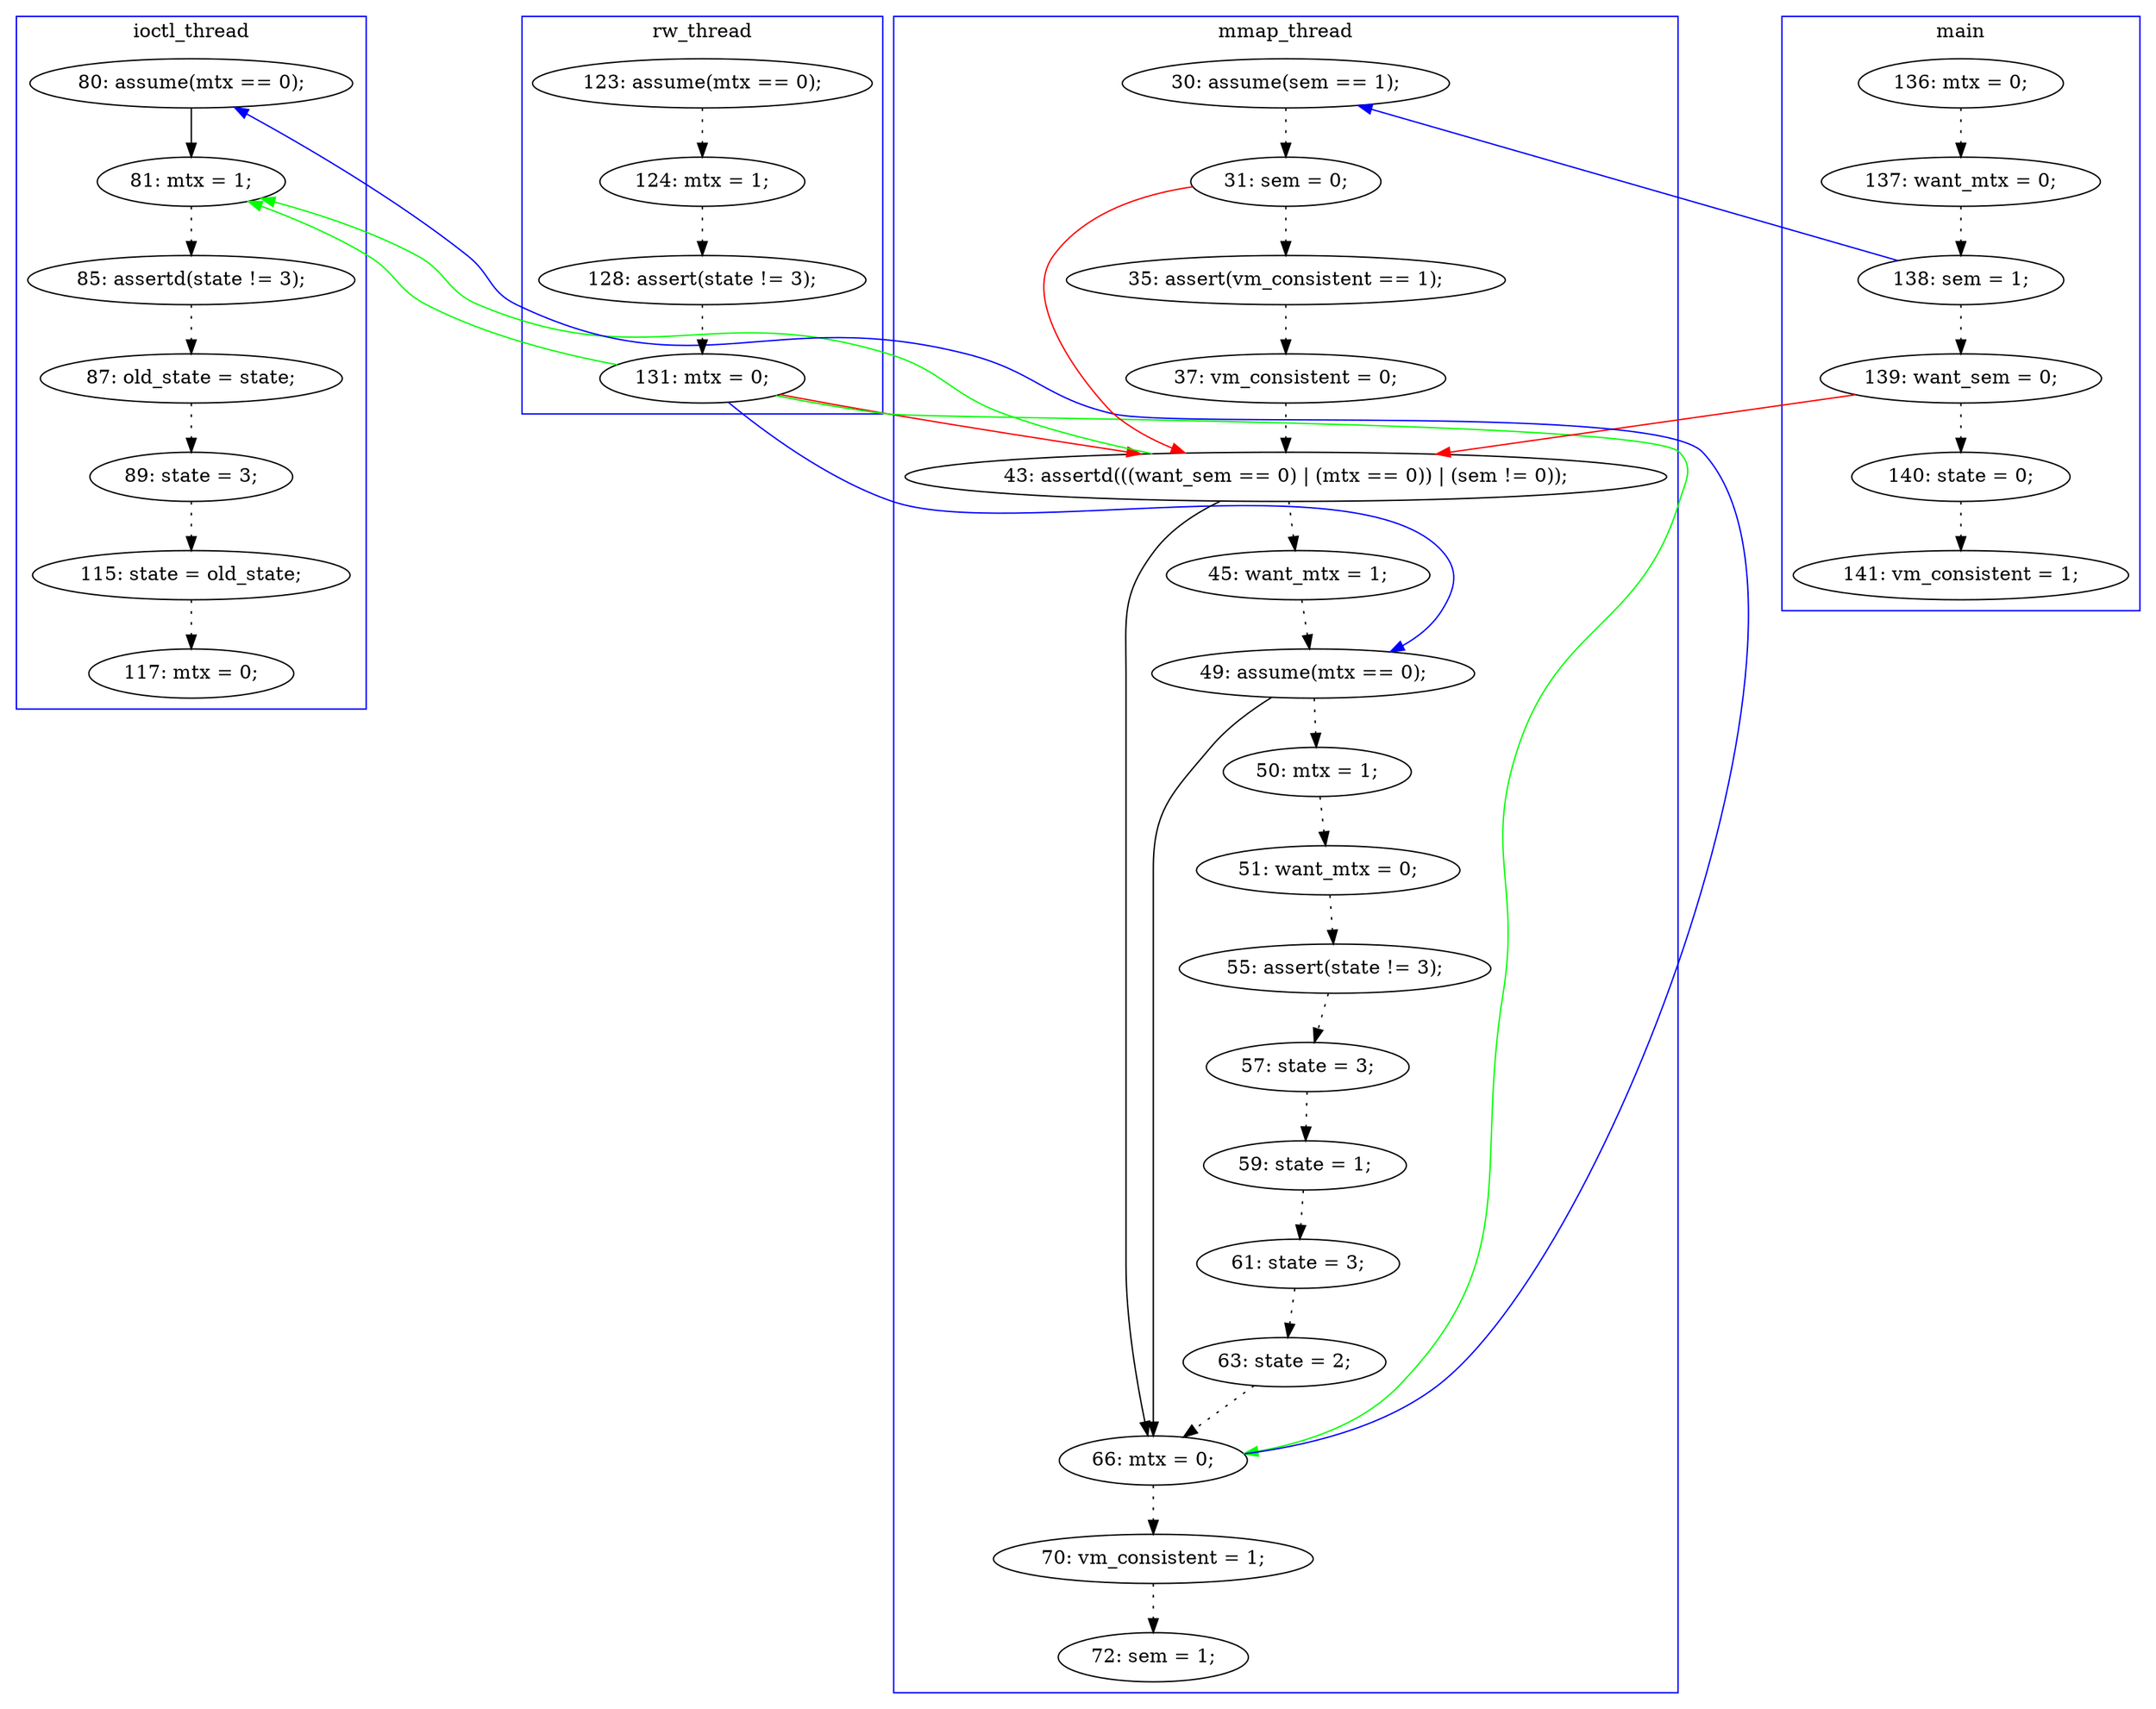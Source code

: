 digraph ProofObject {
	18 -> 24 [color = Blue, constraint = false]
	5 -> 22 [color = Red, constraint = false]
	18 -> 32 [color = Green, constraint = false]
	43 -> 44 [style = dotted, color = black]
	13 -> 20 [style = dotted, color = black]
	22 -> 23 [style = dotted, color = black]
	15 -> 16 [style = dotted, color = black]
	12 -> 13 [style = dotted, color = black]
	23 -> 24 [style = dotted, color = black]
	32 -> 33 [style = dotted, color = black]
	26 -> 27 [style = dotted, color = black]
	28 -> 29 [style = dotted, color = black]
	2 -> 3 [style = dotted, color = black]
	45 -> 46 [style = dotted, color = black]
	30 -> 31 [style = dotted, color = black]
	31 -> 32 [style = dotted, color = black]
	46 -> 48 [style = dotted, color = black]
	6 -> 7 [style = dotted, color = black]
	32 -> 42 [color = Blue, constraint = false]
	29 -> 30 [style = dotted, color = black]
	18 -> 43 [color = Green, constraint = false]
	16 -> 17 [style = dotted, color = black]
	5 -> 6 [style = dotted, color = black]
	18 -> 22 [color = Red, constraint = false]
	20 -> 21 [style = dotted, color = black]
	25 -> 26 [style = dotted, color = black]
	17 -> 18 [style = dotted, color = black]
	22 -> 43 [color = Green, constraint = false]
	44 -> 45 [style = dotted, color = black]
	13 -> 22 [color = Red, constraint = false]
	27 -> 28 [style = dotted, color = black]
	24 -> 32 [color = Black]
	24 -> 25 [style = dotted, color = black]
	4 -> 12 [color = Blue, constraint = false]
	42 -> 43 [color = Black]
	22 -> 32 [color = Black]
	21 -> 22 [style = dotted, color = black]
	4 -> 5 [style = dotted, color = black]
	33 -> 34 [style = dotted, color = black]
	48 -> 49 [style = dotted, color = black]
	3 -> 4 [style = dotted, color = black]
	subgraph cluster0 {
		label = main
		color = blue
		3  [label = "137: want_mtx = 0;"]
		5  [label = "139: want_sem = 0;"]
		7  [label = "141: vm_consistent = 1;"]
		2  [label = "136: mtx = 0;"]
		4  [label = "138: sem = 1;"]
		6  [label = "140: state = 0;"]
	}
	subgraph cluster3 {
		label = rw_thread
		color = blue
		16  [label = "124: mtx = 1;"]
		17  [label = "128: assert(state != 3);"]
		15  [label = "123: assume(mtx == 0);"]
		18  [label = "131: mtx = 0;"]
	}
	subgraph cluster2 {
		label = ioctl_thread
		color = blue
		44  [label = "85: assertd(state != 3);"]
		43  [label = "81: mtx = 1;"]
		48  [label = "115: state = old_state;"]
		45  [label = "87: old_state = state;"]
		42  [label = "80: assume(mtx == 0);"]
		49  [label = "117: mtx = 0;"]
		46  [label = "89: state = 3;"]
	}
	subgraph cluster1 {
		label = mmap_thread
		color = blue
		33  [label = "70: vm_consistent = 1;"]
		28  [label = "57: state = 3;"]
		23  [label = "45: want_mtx = 1;"]
		29  [label = "59: state = 1;"]
		20  [label = "35: assert(vm_consistent == 1);"]
		12  [label = "30: assume(sem == 1);"]
		34  [label = "72: sem = 1;"]
		26  [label = "51: want_mtx = 0;"]
		13  [label = "31: sem = 0;"]
		32  [label = "66: mtx = 0;"]
		31  [label = "63: state = 2;"]
		30  [label = "61: state = 3;"]
		24  [label = "49: assume(mtx == 0);"]
		22  [label = "43: assertd(((want_sem == 0) | (mtx == 0)) | (sem != 0));"]
		21  [label = "37: vm_consistent = 0;"]
		27  [label = "55: assert(state != 3);"]
		25  [label = "50: mtx = 1;"]
	}
}